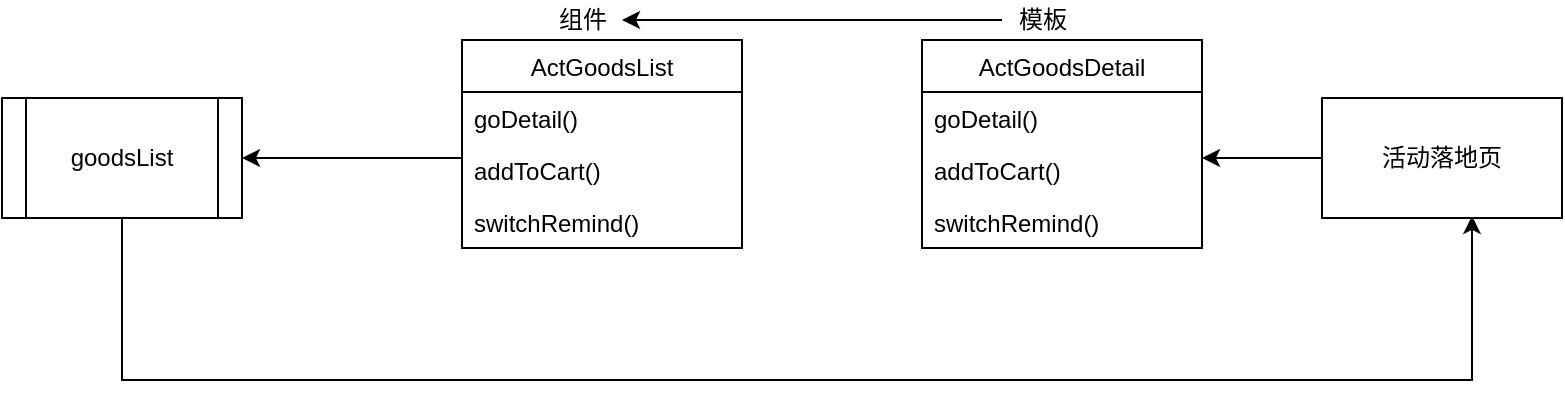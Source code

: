 <mxfile version="13.3.5" type="device"><diagram id="wharV3VslZOccqr6hPWg" name="Page-1"><mxGraphModel dx="946" dy="615" grid="1" gridSize="10" guides="1" tooltips="1" connect="1" arrows="1" fold="1" page="1" pageScale="1" pageWidth="827" pageHeight="1169" math="0" shadow="0"><root><mxCell id="0"/><mxCell id="1" parent="0"/><mxCell id="Cv9Sgjlgx3uy_3O_BVt6-14" style="edgeStyle=orthogonalEdgeStyle;rounded=0;orthogonalLoop=1;jettySize=auto;html=1;exitX=0.5;exitY=1;exitDx=0;exitDy=0;entryX=0.625;entryY=0.983;entryDx=0;entryDy=0;entryPerimeter=0;" parent="1" source="Cv9Sgjlgx3uy_3O_BVt6-1" target="Cv9Sgjlgx3uy_3O_BVt6-2" edge="1"><mxGeometry relative="1" as="geometry"><Array as="points"><mxPoint x="70" y="250"/><mxPoint x="745" y="250"/></Array></mxGeometry></mxCell><mxCell id="Cv9Sgjlgx3uy_3O_BVt6-1" value="goodsList" style="shape=process;whiteSpace=wrap;html=1;backgroundOutline=1;" parent="1" vertex="1"><mxGeometry x="10" y="109" width="120" height="60" as="geometry"/></mxCell><mxCell id="pePh0rrNzs2Txp1D9SxP-5" style="edgeStyle=orthogonalEdgeStyle;rounded=0;orthogonalLoop=1;jettySize=auto;html=1;entryX=1;entryY=0.269;entryDx=0;entryDy=0;entryPerimeter=0;" edge="1" parent="1" source="Cv9Sgjlgx3uy_3O_BVt6-2" target="Cv9Sgjlgx3uy_3O_BVt6-12"><mxGeometry relative="1" as="geometry"/></mxCell><mxCell id="Cv9Sgjlgx3uy_3O_BVt6-2" value="活动落地页" style="rounded=0;whiteSpace=wrap;html=1;" parent="1" vertex="1"><mxGeometry x="670" y="109" width="120" height="60" as="geometry"/></mxCell><mxCell id="Cv9Sgjlgx3uy_3O_BVt6-5" value="组件" style="text;html=1;align=center;verticalAlign=middle;resizable=0;points=[];autosize=1;" parent="1" vertex="1"><mxGeometry x="280" y="60" width="40" height="20" as="geometry"/></mxCell><mxCell id="Cv9Sgjlgx3uy_3O_BVt6-8" style="edgeStyle=orthogonalEdgeStyle;rounded=0;orthogonalLoop=1;jettySize=auto;html=1;" parent="1" source="Cv9Sgjlgx3uy_3O_BVt6-7" target="Cv9Sgjlgx3uy_3O_BVt6-5" edge="1"><mxGeometry relative="1" as="geometry"/></mxCell><mxCell id="Cv9Sgjlgx3uy_3O_BVt6-7" value="模板" style="text;html=1;align=center;verticalAlign=middle;resizable=0;points=[];autosize=1;" parent="1" vertex="1"><mxGeometry x="510" y="60" width="40" height="20" as="geometry"/></mxCell><mxCell id="Cv9Sgjlgx3uy_3O_BVt6-10" value="ActGoodsDetail" style="swimlane;fontStyle=0;childLayout=stackLayout;horizontal=1;startSize=26;fillColor=none;horizontalStack=0;resizeParent=1;resizeParentMax=0;resizeLast=0;collapsible=1;marginBottom=0;" parent="1" vertex="1"><mxGeometry x="470" y="80" width="140" height="104" as="geometry"><mxRectangle x="414" y="90" width="120" height="26" as="alternateBounds"/></mxGeometry></mxCell><mxCell id="Cv9Sgjlgx3uy_3O_BVt6-11" value="goDetail()" style="text;strokeColor=none;fillColor=none;align=left;verticalAlign=top;spacingLeft=4;spacingRight=4;overflow=hidden;rotatable=0;points=[[0,0.5],[1,0.5]];portConstraint=eastwest;" parent="Cv9Sgjlgx3uy_3O_BVt6-10" vertex="1"><mxGeometry y="26" width="140" height="26" as="geometry"/></mxCell><mxCell id="Cv9Sgjlgx3uy_3O_BVt6-12" value="addToCart()" style="text;strokeColor=none;fillColor=none;align=left;verticalAlign=top;spacingLeft=4;spacingRight=4;overflow=hidden;rotatable=0;points=[[0,0.5],[1,0.5]];portConstraint=eastwest;" parent="Cv9Sgjlgx3uy_3O_BVt6-10" vertex="1"><mxGeometry y="52" width="140" height="26" as="geometry"/></mxCell><mxCell id="Cv9Sgjlgx3uy_3O_BVt6-13" value="switchRemind()" style="text;strokeColor=none;fillColor=none;align=left;verticalAlign=top;spacingLeft=4;spacingRight=4;overflow=hidden;rotatable=0;points=[[0,0.5],[1,0.5]];portConstraint=eastwest;" parent="Cv9Sgjlgx3uy_3O_BVt6-10" vertex="1"><mxGeometry y="78" width="140" height="26" as="geometry"/></mxCell><mxCell id="pePh0rrNzs2Txp1D9SxP-1" value="ActGoodsList" style="swimlane;fontStyle=0;childLayout=stackLayout;horizontal=1;startSize=26;fillColor=none;horizontalStack=0;resizeParent=1;resizeParentMax=0;resizeLast=0;collapsible=1;marginBottom=0;" vertex="1" parent="1"><mxGeometry x="240" y="80" width="140" height="104" as="geometry"><mxRectangle x="414" y="90" width="120" height="26" as="alternateBounds"/></mxGeometry></mxCell><mxCell id="pePh0rrNzs2Txp1D9SxP-2" value="goDetail()" style="text;strokeColor=none;fillColor=none;align=left;verticalAlign=top;spacingLeft=4;spacingRight=4;overflow=hidden;rotatable=0;points=[[0,0.5],[1,0.5]];portConstraint=eastwest;" vertex="1" parent="pePh0rrNzs2Txp1D9SxP-1"><mxGeometry y="26" width="140" height="26" as="geometry"/></mxCell><mxCell id="pePh0rrNzs2Txp1D9SxP-8" value="addToCart()" style="text;strokeColor=none;fillColor=none;align=left;verticalAlign=top;spacingLeft=4;spacingRight=4;overflow=hidden;rotatable=0;points=[[0,0.5],[1,0.5]];portConstraint=eastwest;" vertex="1" parent="pePh0rrNzs2Txp1D9SxP-1"><mxGeometry y="52" width="140" height="26" as="geometry"/></mxCell><mxCell id="pePh0rrNzs2Txp1D9SxP-4" value="switchRemind()" style="text;strokeColor=none;fillColor=none;align=left;verticalAlign=top;spacingLeft=4;spacingRight=4;overflow=hidden;rotatable=0;points=[[0,0.5],[1,0.5]];portConstraint=eastwest;" vertex="1" parent="pePh0rrNzs2Txp1D9SxP-1"><mxGeometry y="78" width="140" height="26" as="geometry"/></mxCell><mxCell id="pePh0rrNzs2Txp1D9SxP-7" style="edgeStyle=orthogonalEdgeStyle;rounded=0;orthogonalLoop=1;jettySize=auto;html=1;exitX=0;exitY=0.5;exitDx=0;exitDy=0;entryX=1;entryY=0.5;entryDx=0;entryDy=0;" edge="1" parent="1" target="Cv9Sgjlgx3uy_3O_BVt6-1"><mxGeometry relative="1" as="geometry"><mxPoint x="240" y="143" as="sourcePoint"/><mxPoint x="140" y="136" as="targetPoint"/><Array as="points"><mxPoint x="240" y="139"/></Array></mxGeometry></mxCell></root></mxGraphModel></diagram></mxfile>